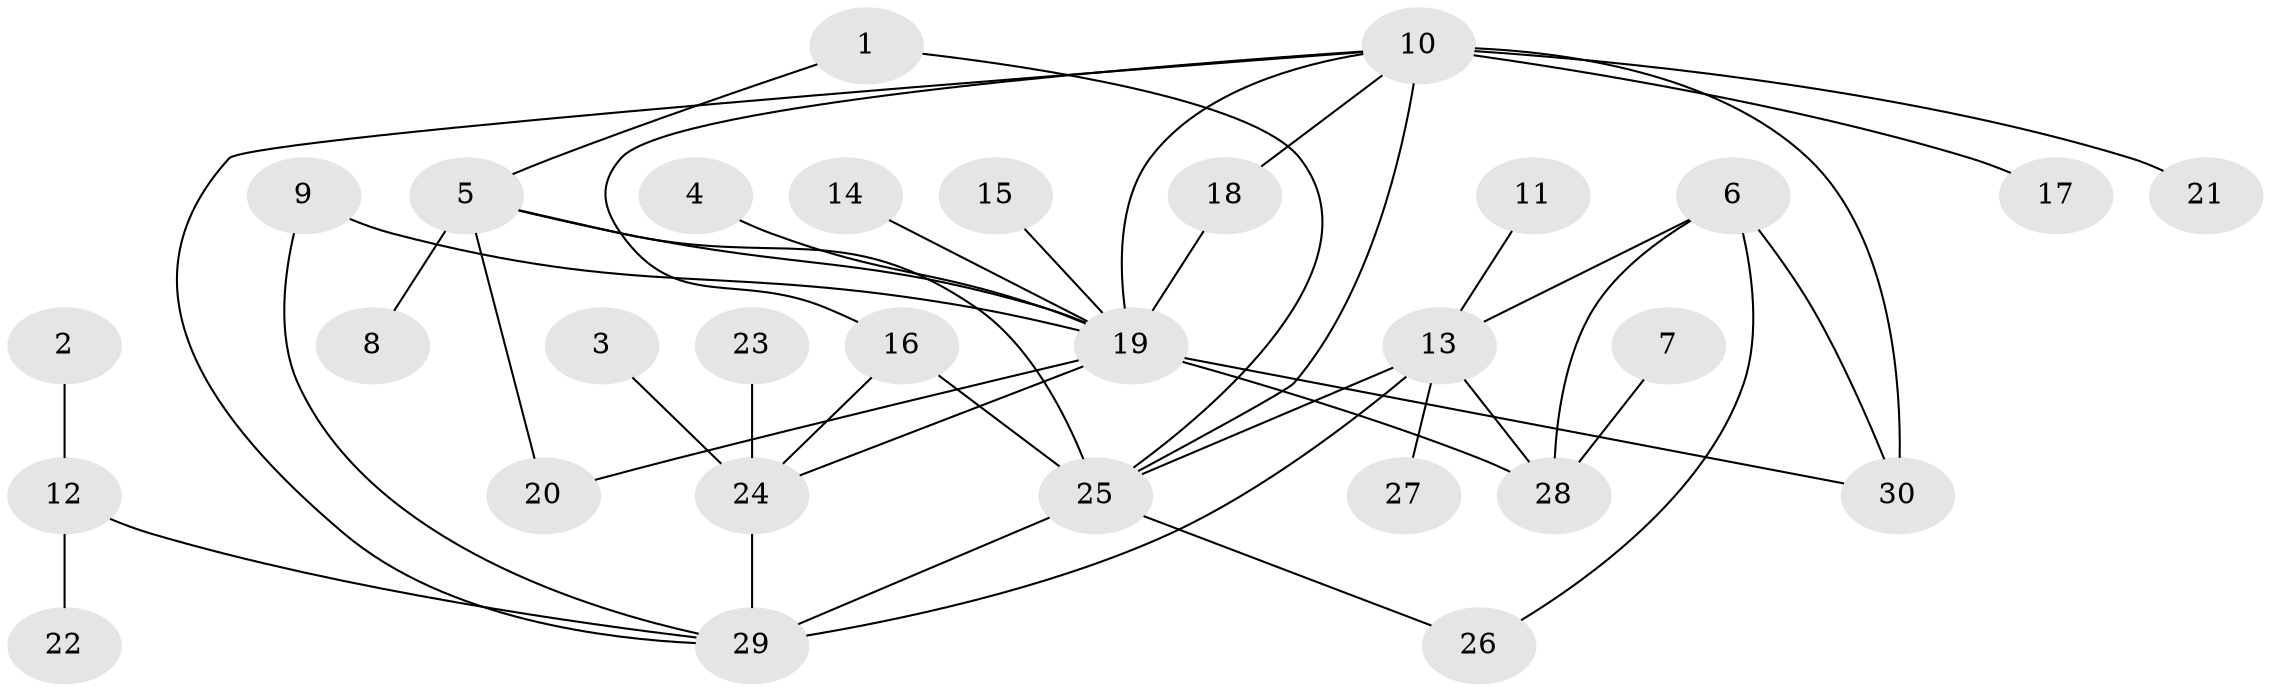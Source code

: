 // original degree distribution, {5: 0.08064516129032258, 8: 0.016129032258064516, 6: 0.03225806451612903, 14: 0.016129032258064516, 4: 0.06451612903225806, 9: 0.016129032258064516, 2: 0.20967741935483872, 7: 0.016129032258064516, 10: 0.016129032258064516, 1: 0.532258064516129}
// Generated by graph-tools (version 1.1) at 2025/02/03/09/25 03:02:49]
// undirected, 30 vertices, 44 edges
graph export_dot {
graph [start="1"]
  node [color=gray90,style=filled];
  1;
  2;
  3;
  4;
  5;
  6;
  7;
  8;
  9;
  10;
  11;
  12;
  13;
  14;
  15;
  16;
  17;
  18;
  19;
  20;
  21;
  22;
  23;
  24;
  25;
  26;
  27;
  28;
  29;
  30;
  1 -- 5 [weight=1.0];
  1 -- 25 [weight=1.0];
  2 -- 12 [weight=1.0];
  3 -- 24 [weight=1.0];
  4 -- 19 [weight=1.0];
  5 -- 8 [weight=1.0];
  5 -- 19 [weight=1.0];
  5 -- 20 [weight=1.0];
  5 -- 25 [weight=1.0];
  6 -- 13 [weight=1.0];
  6 -- 26 [weight=1.0];
  6 -- 28 [weight=1.0];
  6 -- 30 [weight=1.0];
  7 -- 28 [weight=1.0];
  9 -- 19 [weight=1.0];
  9 -- 29 [weight=1.0];
  10 -- 16 [weight=1.0];
  10 -- 17 [weight=1.0];
  10 -- 18 [weight=1.0];
  10 -- 19 [weight=1.0];
  10 -- 21 [weight=1.0];
  10 -- 25 [weight=1.0];
  10 -- 29 [weight=1.0];
  10 -- 30 [weight=2.0];
  11 -- 13 [weight=1.0];
  12 -- 22 [weight=1.0];
  12 -- 29 [weight=1.0];
  13 -- 25 [weight=1.0];
  13 -- 27 [weight=1.0];
  13 -- 28 [weight=1.0];
  13 -- 29 [weight=1.0];
  14 -- 19 [weight=1.0];
  15 -- 19 [weight=1.0];
  16 -- 24 [weight=1.0];
  16 -- 25 [weight=2.0];
  18 -- 19 [weight=1.0];
  19 -- 20 [weight=1.0];
  19 -- 24 [weight=1.0];
  19 -- 28 [weight=1.0];
  19 -- 30 [weight=2.0];
  23 -- 24 [weight=1.0];
  24 -- 29 [weight=2.0];
  25 -- 26 [weight=1.0];
  25 -- 29 [weight=1.0];
}
